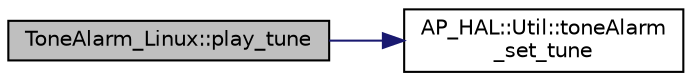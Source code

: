 digraph "ToneAlarm_Linux::play_tune"
{
 // INTERACTIVE_SVG=YES
  edge [fontname="Helvetica",fontsize="10",labelfontname="Helvetica",labelfontsize="10"];
  node [fontname="Helvetica",fontsize="10",shape=record];
  rankdir="LR";
  Node1 [label="ToneAlarm_Linux::play_tune",height=0.2,width=0.4,color="black", fillcolor="grey75", style="filled" fontcolor="black"];
  Node1 -> Node2 [color="midnightblue",fontsize="10",style="solid",fontname="Helvetica"];
  Node2 [label="AP_HAL::Util::toneAlarm\l_set_tune",height=0.2,width=0.4,color="black", fillcolor="white", style="filled",URL="$classAP__HAL_1_1Util.html#afb64b242b3903d02cb9be59ecad47661"];
}
